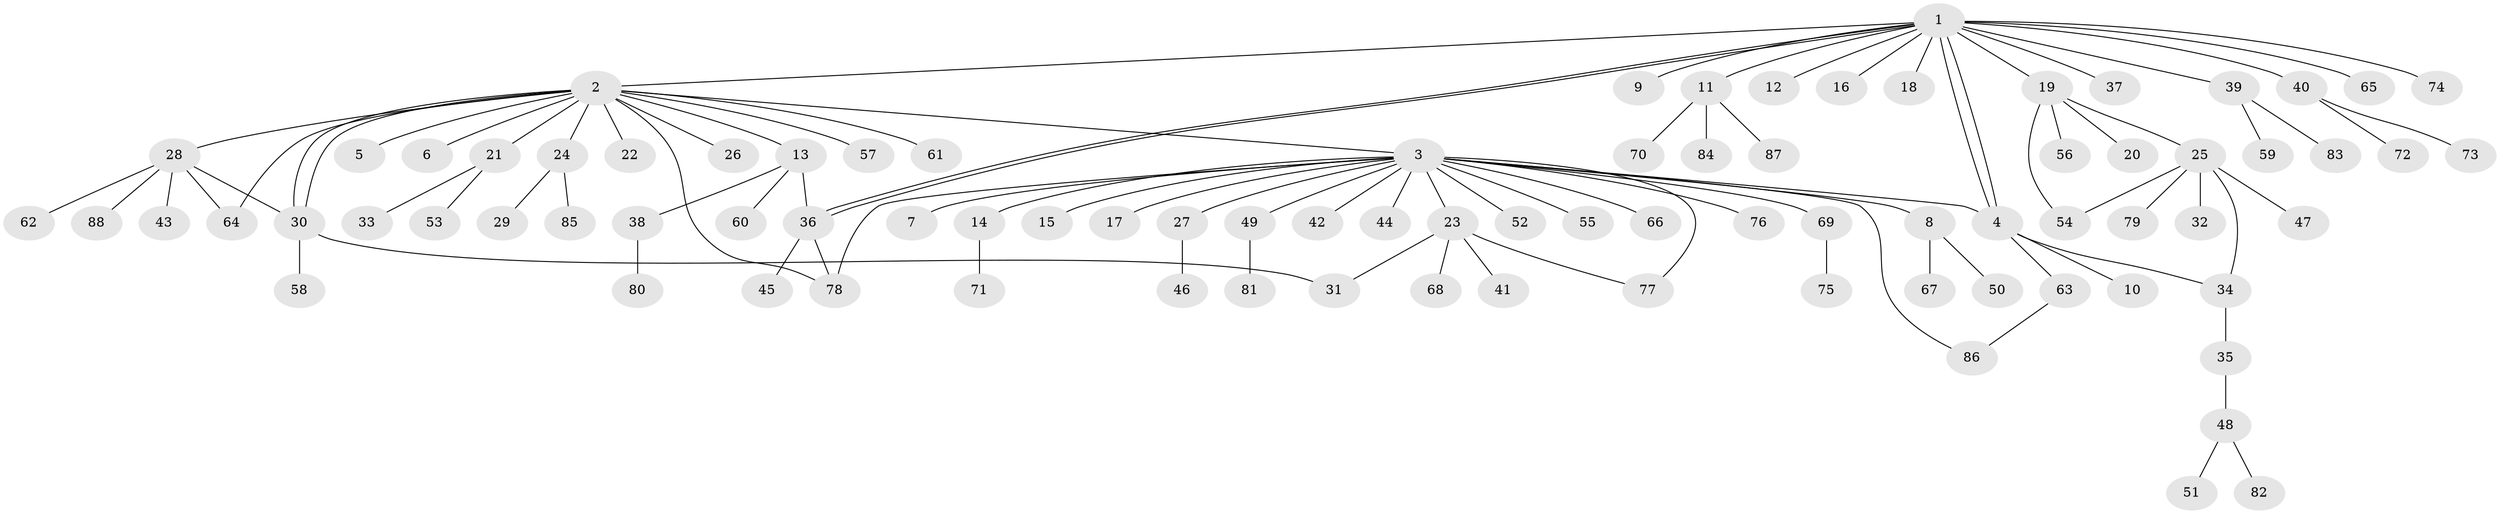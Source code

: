 // Generated by graph-tools (version 1.1) at 2025/35/03/09/25 02:35:33]
// undirected, 88 vertices, 101 edges
graph export_dot {
graph [start="1"]
  node [color=gray90,style=filled];
  1;
  2;
  3;
  4;
  5;
  6;
  7;
  8;
  9;
  10;
  11;
  12;
  13;
  14;
  15;
  16;
  17;
  18;
  19;
  20;
  21;
  22;
  23;
  24;
  25;
  26;
  27;
  28;
  29;
  30;
  31;
  32;
  33;
  34;
  35;
  36;
  37;
  38;
  39;
  40;
  41;
  42;
  43;
  44;
  45;
  46;
  47;
  48;
  49;
  50;
  51;
  52;
  53;
  54;
  55;
  56;
  57;
  58;
  59;
  60;
  61;
  62;
  63;
  64;
  65;
  66;
  67;
  68;
  69;
  70;
  71;
  72;
  73;
  74;
  75;
  76;
  77;
  78;
  79;
  80;
  81;
  82;
  83;
  84;
  85;
  86;
  87;
  88;
  1 -- 2;
  1 -- 4;
  1 -- 4;
  1 -- 9;
  1 -- 11;
  1 -- 12;
  1 -- 16;
  1 -- 18;
  1 -- 19;
  1 -- 36;
  1 -- 36;
  1 -- 37;
  1 -- 39;
  1 -- 40;
  1 -- 65;
  1 -- 74;
  2 -- 3;
  2 -- 5;
  2 -- 6;
  2 -- 13;
  2 -- 21;
  2 -- 22;
  2 -- 24;
  2 -- 26;
  2 -- 28;
  2 -- 30;
  2 -- 30;
  2 -- 57;
  2 -- 61;
  2 -- 64;
  2 -- 78;
  3 -- 4;
  3 -- 7;
  3 -- 8;
  3 -- 14;
  3 -- 15;
  3 -- 17;
  3 -- 23;
  3 -- 27;
  3 -- 42;
  3 -- 44;
  3 -- 49;
  3 -- 52;
  3 -- 55;
  3 -- 66;
  3 -- 69;
  3 -- 76;
  3 -- 77;
  3 -- 78;
  3 -- 86;
  4 -- 10;
  4 -- 34;
  4 -- 63;
  8 -- 50;
  8 -- 67;
  11 -- 70;
  11 -- 84;
  11 -- 87;
  13 -- 36;
  13 -- 38;
  13 -- 60;
  14 -- 71;
  19 -- 20;
  19 -- 25;
  19 -- 54;
  19 -- 56;
  21 -- 33;
  21 -- 53;
  23 -- 31;
  23 -- 41;
  23 -- 68;
  23 -- 77;
  24 -- 29;
  24 -- 85;
  25 -- 32;
  25 -- 34;
  25 -- 47;
  25 -- 54;
  25 -- 79;
  27 -- 46;
  28 -- 30;
  28 -- 43;
  28 -- 62;
  28 -- 64;
  28 -- 88;
  30 -- 31;
  30 -- 58;
  34 -- 35;
  35 -- 48;
  36 -- 45;
  36 -- 78;
  38 -- 80;
  39 -- 59;
  39 -- 83;
  40 -- 72;
  40 -- 73;
  48 -- 51;
  48 -- 82;
  49 -- 81;
  63 -- 86;
  69 -- 75;
}
